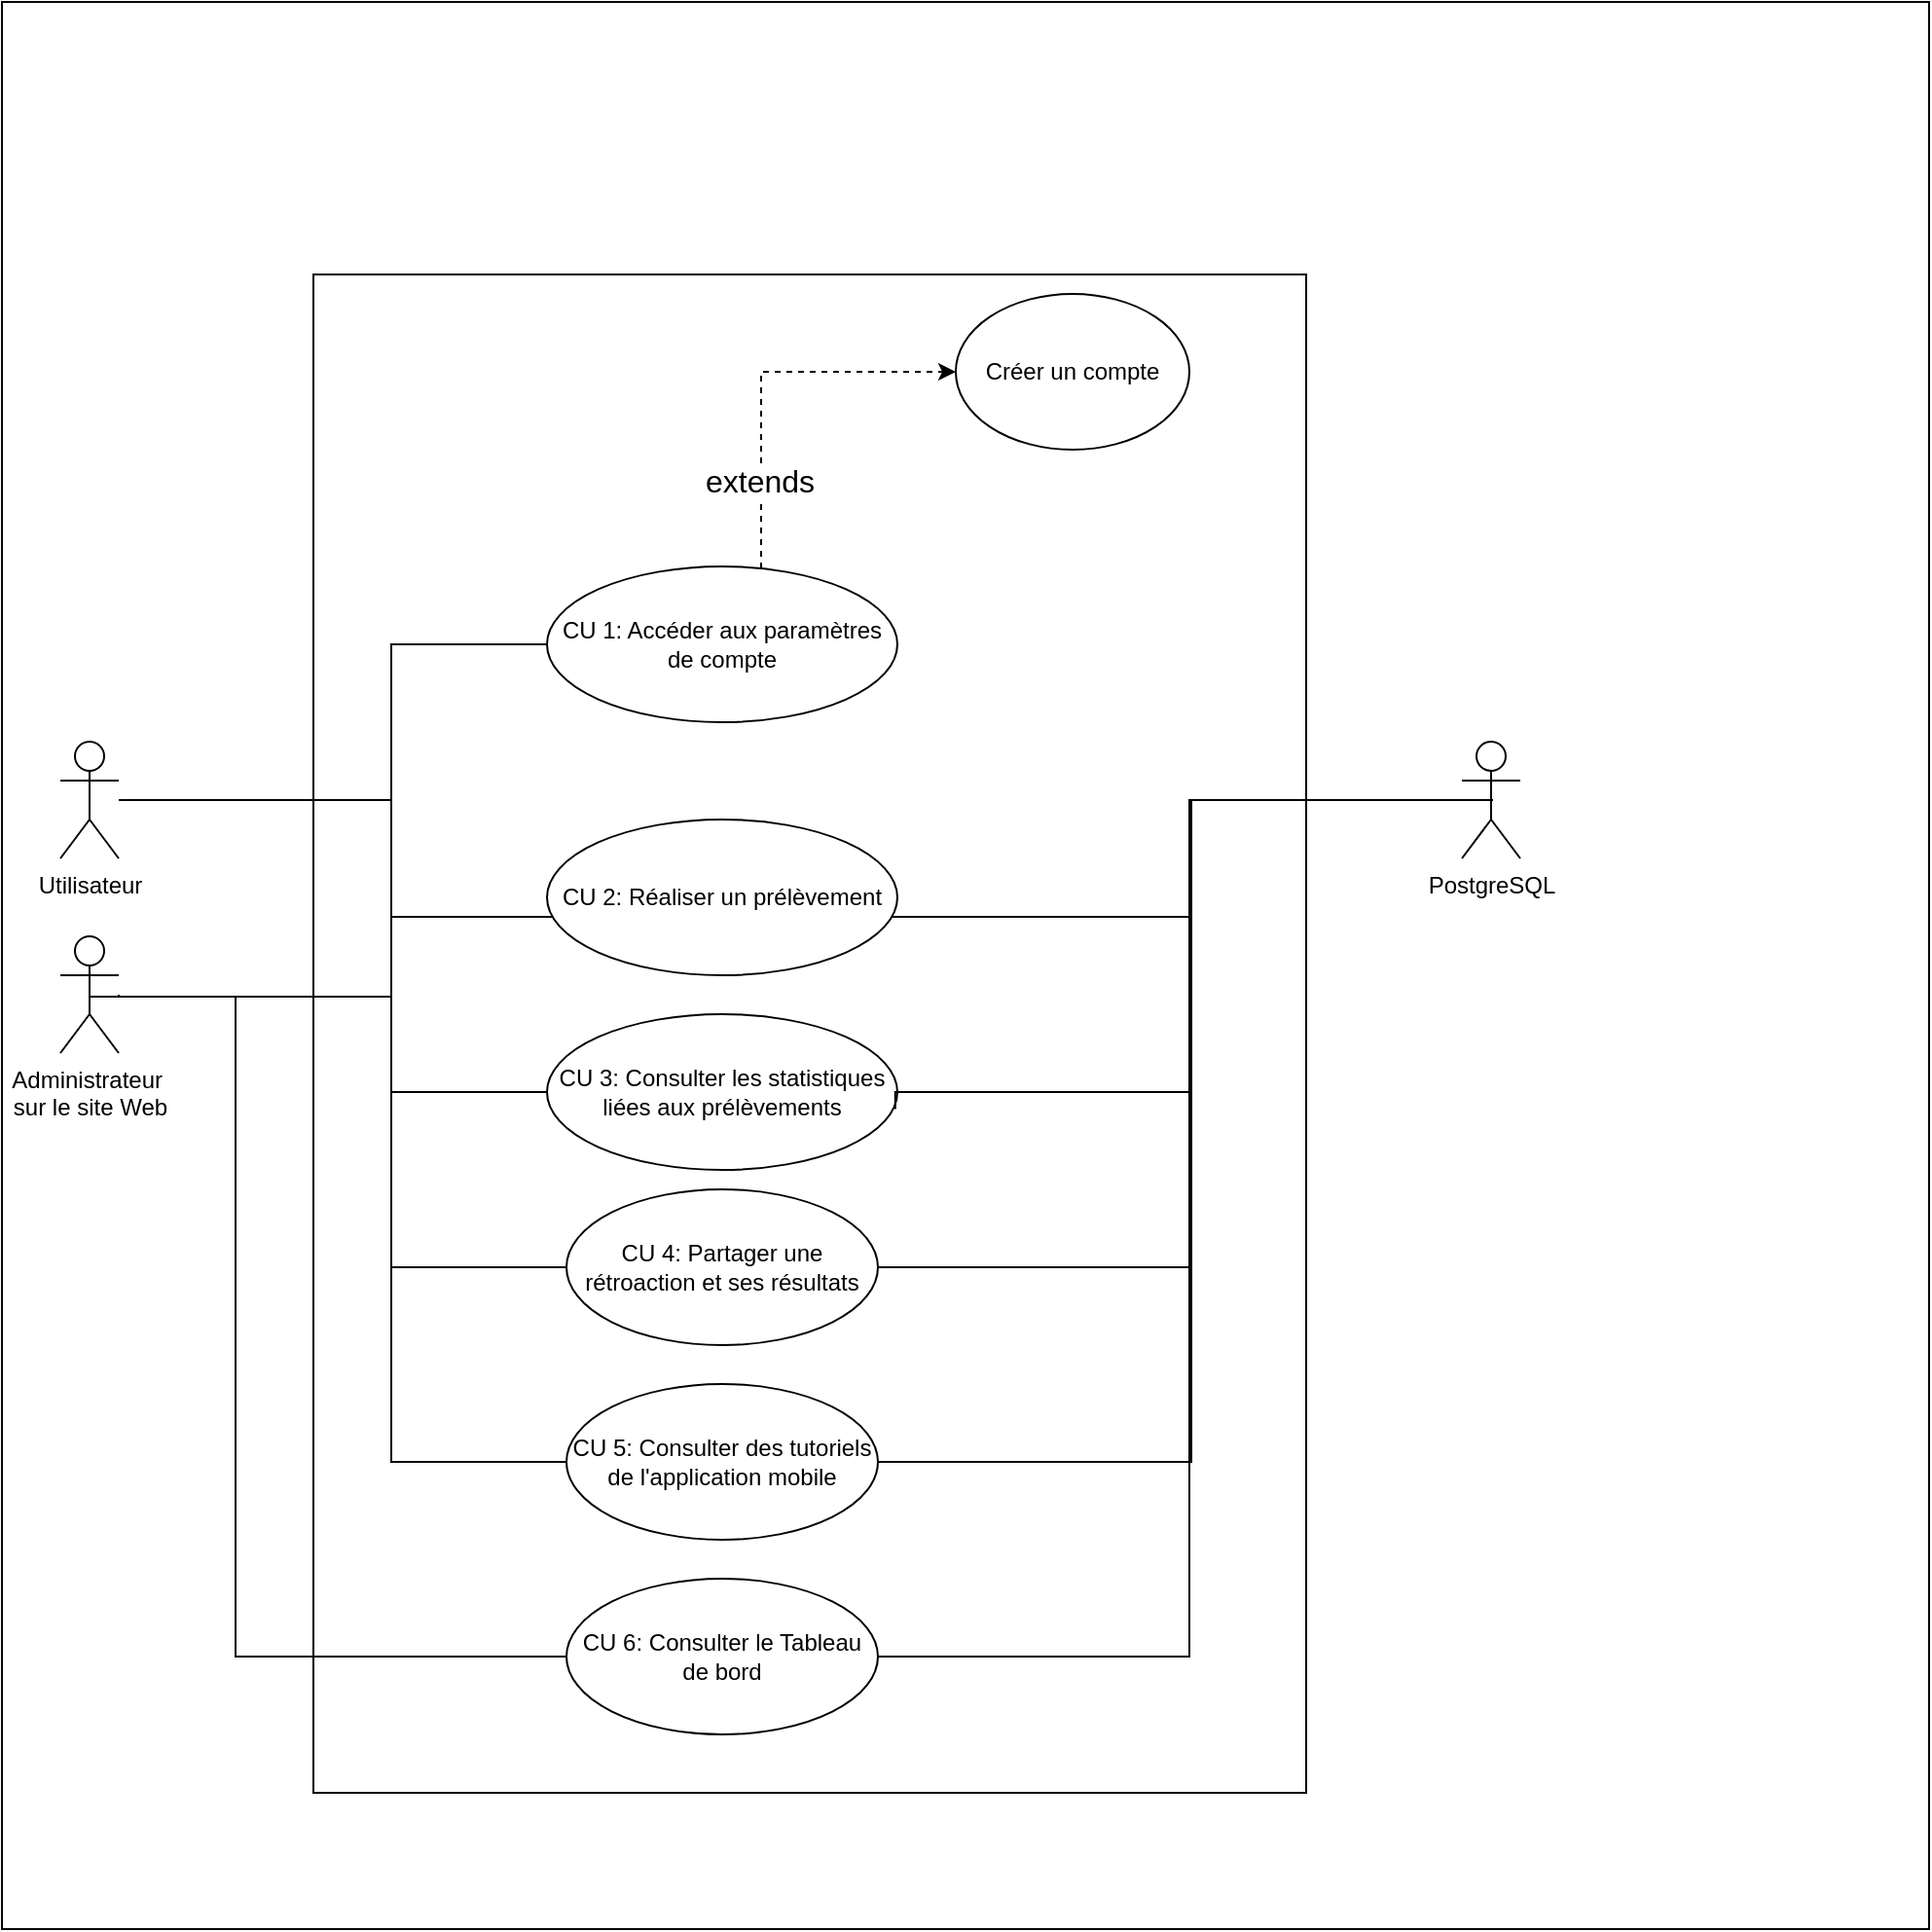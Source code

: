 <mxfile version="26.0.11">
  <diagram name="Page-1" id="LubBqCAFF0eY_6Dfj3jN">
    <mxGraphModel dx="1493" dy="799" grid="1" gridSize="10" guides="1" tooltips="1" connect="1" arrows="1" fold="1" page="1" pageScale="1" pageWidth="850" pageHeight="1100" math="0" shadow="0">
      <root>
        <mxCell id="0" />
        <mxCell id="1" parent="0" />
        <mxCell id="bE1gFKcx4u8gwo7U3hTT-1" value="" style="whiteSpace=wrap;html=1;aspect=fixed;" parent="1" vertex="1">
          <mxGeometry y="20" width="990" height="990" as="geometry" />
        </mxCell>
        <mxCell id="hrwhk7hBxuppIEL_lkO9-1" value="Utilisateur" style="shape=umlActor;verticalLabelPosition=bottom;verticalAlign=top;html=1;outlineConnect=0;" parent="1" vertex="1">
          <mxGeometry x="30" y="400" width="30" height="60" as="geometry" />
        </mxCell>
        <mxCell id="bE1gFKcx4u8gwo7U3hTT-4" value="" style="rounded=0;whiteSpace=wrap;html=1;" parent="1" vertex="1">
          <mxGeometry x="160" y="160" width="510" height="780" as="geometry" />
        </mxCell>
        <mxCell id="bE1gFKcx4u8gwo7U3hTT-5" value="PostgreSQL" style="shape=umlActor;verticalLabelPosition=bottom;verticalAlign=top;html=1;outlineConnect=0;" parent="1" vertex="1">
          <mxGeometry x="750" y="400" width="30" height="60" as="geometry" />
        </mxCell>
        <mxCell id="bE1gFKcx4u8gwo7U3hTT-11" style="edgeStyle=orthogonalEdgeStyle;rounded=0;orthogonalLoop=1;jettySize=auto;html=1;dashed=1;" parent="1" source="bE1gFKcx4u8gwo7U3hTT-6" target="bE1gFKcx4u8gwo7U3hTT-10" edge="1">
          <mxGeometry relative="1" as="geometry">
            <Array as="points">
              <mxPoint x="390" y="210" />
            </Array>
          </mxGeometry>
        </mxCell>
        <mxCell id="bE1gFKcx4u8gwo7U3hTT-12" value="&lt;font style=&quot;font-size: 16px;&quot;&gt;extends&lt;/font&gt;" style="edgeLabel;html=1;align=center;verticalAlign=middle;resizable=0;points=[];" parent="bE1gFKcx4u8gwo7U3hTT-11" vertex="1" connectable="0">
          <mxGeometry x="-0.55" y="1" relative="1" as="geometry">
            <mxPoint as="offset" />
          </mxGeometry>
        </mxCell>
        <mxCell id="bE1gFKcx4u8gwo7U3hTT-6" value="CU 1: Accéder aux paramètres de compte" style="ellipse;whiteSpace=wrap;html=1;" parent="1" vertex="1">
          <mxGeometry x="280" y="310" width="180" height="80" as="geometry" />
        </mxCell>
        <mxCell id="bE1gFKcx4u8gwo7U3hTT-8" value="CU 2: Réaliser un prélèvement" style="ellipse;whiteSpace=wrap;html=1;" parent="1" vertex="1">
          <mxGeometry x="280" y="440" width="180" height="80" as="geometry" />
        </mxCell>
        <mxCell id="bE1gFKcx4u8gwo7U3hTT-9" value="CU 3: Consulter les statistiques liées aux prélèvements" style="ellipse;whiteSpace=wrap;html=1;" parent="1" vertex="1">
          <mxGeometry x="280" y="540" width="180" height="80" as="geometry" />
        </mxCell>
        <mxCell id="bE1gFKcx4u8gwo7U3hTT-10" value="Créer un compte" style="ellipse;whiteSpace=wrap;html=1;" parent="1" vertex="1">
          <mxGeometry x="490" y="170" width="120" height="80" as="geometry" />
        </mxCell>
        <mxCell id="bE1gFKcx4u8gwo7U3hTT-16" style="edgeStyle=orthogonalEdgeStyle;rounded=0;orthogonalLoop=1;jettySize=auto;html=1;entryX=0;entryY=0.5;entryDx=0;entryDy=0;endArrow=none;startFill=0;" parent="1" source="hrwhk7hBxuppIEL_lkO9-1" target="bE1gFKcx4u8gwo7U3hTT-6" edge="1">
          <mxGeometry relative="1" as="geometry">
            <Array as="points">
              <mxPoint x="200" y="430" />
              <mxPoint x="200" y="350" />
            </Array>
          </mxGeometry>
        </mxCell>
        <mxCell id="bE1gFKcx4u8gwo7U3hTT-18" style="edgeStyle=orthogonalEdgeStyle;rounded=0;orthogonalLoop=1;jettySize=auto;html=1;endArrow=none;startFill=0;" parent="1" source="hrwhk7hBxuppIEL_lkO9-1" target="bE1gFKcx4u8gwo7U3hTT-8" edge="1">
          <mxGeometry relative="1" as="geometry">
            <Array as="points">
              <mxPoint x="200" y="430" />
              <mxPoint x="200" y="490" />
            </Array>
          </mxGeometry>
        </mxCell>
        <mxCell id="bE1gFKcx4u8gwo7U3hTT-19" style="edgeStyle=orthogonalEdgeStyle;rounded=0;orthogonalLoop=1;jettySize=auto;html=1;entryX=0;entryY=0.5;entryDx=0;entryDy=0;endArrow=none;startFill=0;" parent="1" source="hrwhk7hBxuppIEL_lkO9-1" target="bE1gFKcx4u8gwo7U3hTT-9" edge="1">
          <mxGeometry relative="1" as="geometry">
            <Array as="points">
              <mxPoint x="200" y="430" />
              <mxPoint x="200" y="580" />
            </Array>
          </mxGeometry>
        </mxCell>
        <mxCell id="bE1gFKcx4u8gwo7U3hTT-21" style="edgeStyle=orthogonalEdgeStyle;rounded=0;orthogonalLoop=1;jettySize=auto;html=1;entryX=0.5;entryY=0.5;entryDx=0;entryDy=0;entryPerimeter=0;endArrow=none;startFill=0;" parent="1" source="bE1gFKcx4u8gwo7U3hTT-8" target="bE1gFKcx4u8gwo7U3hTT-5" edge="1">
          <mxGeometry relative="1" as="geometry">
            <Array as="points">
              <mxPoint x="610" y="490" />
              <mxPoint x="610" y="430" />
            </Array>
          </mxGeometry>
        </mxCell>
        <mxCell id="bE1gFKcx4u8gwo7U3hTT-22" style="edgeStyle=orthogonalEdgeStyle;rounded=0;orthogonalLoop=1;jettySize=auto;html=1;entryX=0.5;entryY=0.5;entryDx=0;entryDy=0;entryPerimeter=0;endArrow=none;startFill=0;exitX=0.994;exitY=0.61;exitDx=0;exitDy=0;exitPerimeter=0;" parent="1" source="bE1gFKcx4u8gwo7U3hTT-9" target="bE1gFKcx4u8gwo7U3hTT-5" edge="1">
          <mxGeometry relative="1" as="geometry">
            <Array as="points">
              <mxPoint x="459" y="580" />
              <mxPoint x="610" y="580" />
              <mxPoint x="610" y="430" />
            </Array>
          </mxGeometry>
        </mxCell>
        <mxCell id="yzMuyjXtBNfQkwznEPzL-2" value="CU 6: Consulter le Tableau de bord" style="ellipse;whiteSpace=wrap;html=1;" parent="1" vertex="1">
          <mxGeometry x="290" y="830" width="160" height="80" as="geometry" />
        </mxCell>
        <mxCell id="yzMuyjXtBNfQkwznEPzL-3" value="Administrateur&amp;nbsp;&lt;br&gt;sur le site Web" style="shape=umlActor;verticalLabelPosition=bottom;verticalAlign=top;html=1;outlineConnect=0;" parent="1" vertex="1">
          <mxGeometry x="30" y="500" width="30" height="60" as="geometry" />
        </mxCell>
        <mxCell id="yzMuyjXtBNfQkwznEPzL-5" style="edgeStyle=orthogonalEdgeStyle;rounded=0;orthogonalLoop=1;jettySize=auto;html=1;entryX=0;entryY=0.5;entryDx=0;entryDy=0;endArrow=none;startFill=0;exitX=0.5;exitY=0.5;exitDx=0;exitDy=0;exitPerimeter=0;" parent="1" source="yzMuyjXtBNfQkwznEPzL-3" target="yzMuyjXtBNfQkwznEPzL-2" edge="1">
          <mxGeometry relative="1" as="geometry">
            <mxPoint x="109.5" y="530" as="sourcePoint" />
            <mxPoint x="280" y="750.0" as="targetPoint" />
            <Array as="points">
              <mxPoint x="120" y="531" />
              <mxPoint x="120" y="870" />
            </Array>
          </mxGeometry>
        </mxCell>
        <mxCell id="yzMuyjXtBNfQkwznEPzL-10" style="edgeStyle=orthogonalEdgeStyle;rounded=0;orthogonalLoop=1;jettySize=auto;html=1;endArrow=none;startFill=0;exitX=0.5;exitY=0.5;exitDx=0;exitDy=0;exitPerimeter=0;entryX=0;entryY=0.5;entryDx=0;entryDy=0;" parent="1" target="bE1gFKcx4u8gwo7U3hTT-9" edge="1">
          <mxGeometry relative="1" as="geometry">
            <mxPoint x="60" y="530" as="sourcePoint" />
            <mxPoint x="305" y="760" as="targetPoint" />
            <Array as="points">
              <mxPoint x="60" y="531" />
              <mxPoint x="200" y="531" />
              <mxPoint x="200" y="580" />
            </Array>
          </mxGeometry>
        </mxCell>
        <mxCell id="yzMuyjXtBNfQkwznEPzL-11" style="edgeStyle=orthogonalEdgeStyle;rounded=0;orthogonalLoop=1;jettySize=auto;html=1;entryX=0.5;entryY=0.5;entryDx=0;entryDy=0;entryPerimeter=0;endArrow=none;startFill=0;" parent="1" source="yzMuyjXtBNfQkwznEPzL-2" edge="1">
          <mxGeometry relative="1" as="geometry">
            <Array as="points">
              <mxPoint x="610" y="870" />
              <mxPoint x="610" y="430" />
            </Array>
            <mxPoint x="460" y="630" as="sourcePoint" />
            <mxPoint x="765" y="430" as="targetPoint" />
          </mxGeometry>
        </mxCell>
        <mxCell id="yzMuyjXtBNfQkwznEPzL-12" value="CU 4: Partager une rétroaction et ses résultats" style="ellipse;whiteSpace=wrap;html=1;" parent="1" vertex="1">
          <mxGeometry x="290" y="630" width="160" height="80" as="geometry" />
        </mxCell>
        <mxCell id="yzMuyjXtBNfQkwznEPzL-14" style="edgeStyle=orthogonalEdgeStyle;rounded=0;orthogonalLoop=1;jettySize=auto;html=1;endArrow=none;startFill=0;exitX=0.5;exitY=0.5;exitDx=0;exitDy=0;exitPerimeter=0;entryX=0;entryY=0.5;entryDx=0;entryDy=0;" parent="1" target="yzMuyjXtBNfQkwznEPzL-12" edge="1">
          <mxGeometry relative="1" as="geometry">
            <mxPoint x="60" y="530" as="sourcePoint" />
            <mxPoint x="280" y="580" as="targetPoint" />
            <Array as="points">
              <mxPoint x="60" y="531" />
              <mxPoint x="200" y="531" />
              <mxPoint x="200" y="670" />
            </Array>
          </mxGeometry>
        </mxCell>
        <mxCell id="yzMuyjXtBNfQkwznEPzL-15" style="edgeStyle=orthogonalEdgeStyle;rounded=0;orthogonalLoop=1;jettySize=auto;html=1;entryX=0.5;entryY=0.5;entryDx=0;entryDy=0;entryPerimeter=0;endArrow=none;startFill=0;exitX=1;exitY=0.5;exitDx=0;exitDy=0;" parent="1" source="yzMuyjXtBNfQkwznEPzL-12" edge="1">
          <mxGeometry relative="1" as="geometry">
            <Array as="points">
              <mxPoint x="611" y="670" />
              <mxPoint x="611" y="430" />
            </Array>
            <mxPoint x="460" y="589" as="sourcePoint" />
            <mxPoint x="766" y="430" as="targetPoint" />
          </mxGeometry>
        </mxCell>
        <mxCell id="yzMuyjXtBNfQkwznEPzL-16" value="CU 5: Consulter des tutoriels de l&#39;application mobile" style="ellipse;whiteSpace=wrap;html=1;" parent="1" vertex="1">
          <mxGeometry x="290" y="730" width="160" height="80" as="geometry" />
        </mxCell>
        <mxCell id="yzMuyjXtBNfQkwznEPzL-17" style="edgeStyle=orthogonalEdgeStyle;rounded=0;orthogonalLoop=1;jettySize=auto;html=1;endArrow=none;startFill=0;exitX=0.5;exitY=0.5;exitDx=0;exitDy=0;exitPerimeter=0;" parent="1" target="yzMuyjXtBNfQkwznEPzL-16" edge="1">
          <mxGeometry relative="1" as="geometry">
            <mxPoint x="60" y="530" as="sourcePoint" />
            <mxPoint x="290" y="670" as="targetPoint" />
            <Array as="points">
              <mxPoint x="60" y="531" />
              <mxPoint x="200" y="531" />
              <mxPoint x="200" y="770" />
            </Array>
          </mxGeometry>
        </mxCell>
        <mxCell id="yzMuyjXtBNfQkwznEPzL-18" style="edgeStyle=orthogonalEdgeStyle;rounded=0;orthogonalLoop=1;jettySize=auto;html=1;entryX=0.5;entryY=0.5;entryDx=0;entryDy=0;entryPerimeter=0;endArrow=none;startFill=0;" parent="1" source="yzMuyjXtBNfQkwznEPzL-16" edge="1">
          <mxGeometry relative="1" as="geometry">
            <Array as="points">
              <mxPoint x="611" y="770" />
              <mxPoint x="611" y="430" />
            </Array>
            <mxPoint x="450" y="670" as="sourcePoint" />
            <mxPoint x="766" y="430" as="targetPoint" />
          </mxGeometry>
        </mxCell>
      </root>
    </mxGraphModel>
  </diagram>
</mxfile>
